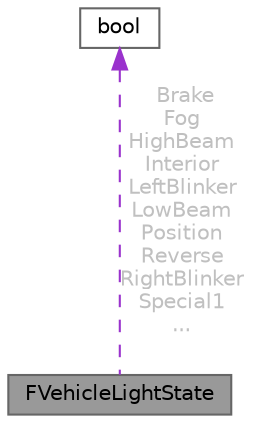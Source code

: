 digraph "FVehicleLightState"
{
 // INTERACTIVE_SVG=YES
 // LATEX_PDF_SIZE
  bgcolor="transparent";
  edge [fontname=Helvetica,fontsize=10,labelfontname=Helvetica,labelfontsize=10];
  node [fontname=Helvetica,fontsize=10,shape=box,height=0.2,width=0.4];
  Node1 [id="Node000001",label="FVehicleLightState",height=0.2,width=0.4,color="gray40", fillcolor="grey60", style="filled", fontcolor="black",tooltip=" "];
  Node2 -> Node1 [id="edge1_Node000001_Node000002",dir="back",color="darkorchid3",style="dashed",tooltip=" ",label=" Brake\nFog\nHighBeam\nInterior\nLeftBlinker\nLowBeam\nPosition\nReverse\nRightBlinker\nSpecial1\n...",fontcolor="grey" ];
  Node2 [id="Node000002",label="bool",height=0.2,width=0.4,color="gray40", fillcolor="white", style="filled",tooltip=" "];
}
